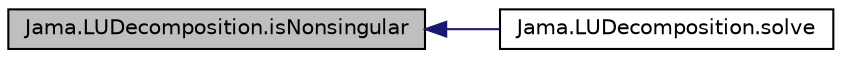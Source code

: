 digraph "Jama.LUDecomposition.isNonsingular"
{
  edge [fontname="Helvetica",fontsize="10",labelfontname="Helvetica",labelfontsize="10"];
  node [fontname="Helvetica",fontsize="10",shape=record];
  rankdir="LR";
  Node1 [label="Jama.LUDecomposition.isNonsingular",height=0.2,width=0.4,color="black", fillcolor="grey75", style="filled" fontcolor="black"];
  Node1 -> Node2 [dir="back",color="midnightblue",fontsize="10",style="solid",fontname="Helvetica"];
  Node2 [label="Jama.LUDecomposition.solve",height=0.2,width=0.4,color="black", fillcolor="white", style="filled",URL="$class_jama_1_1_l_u_decomposition.html#ad8dde76b65b15ce3839648708f4b9b41"];
}

